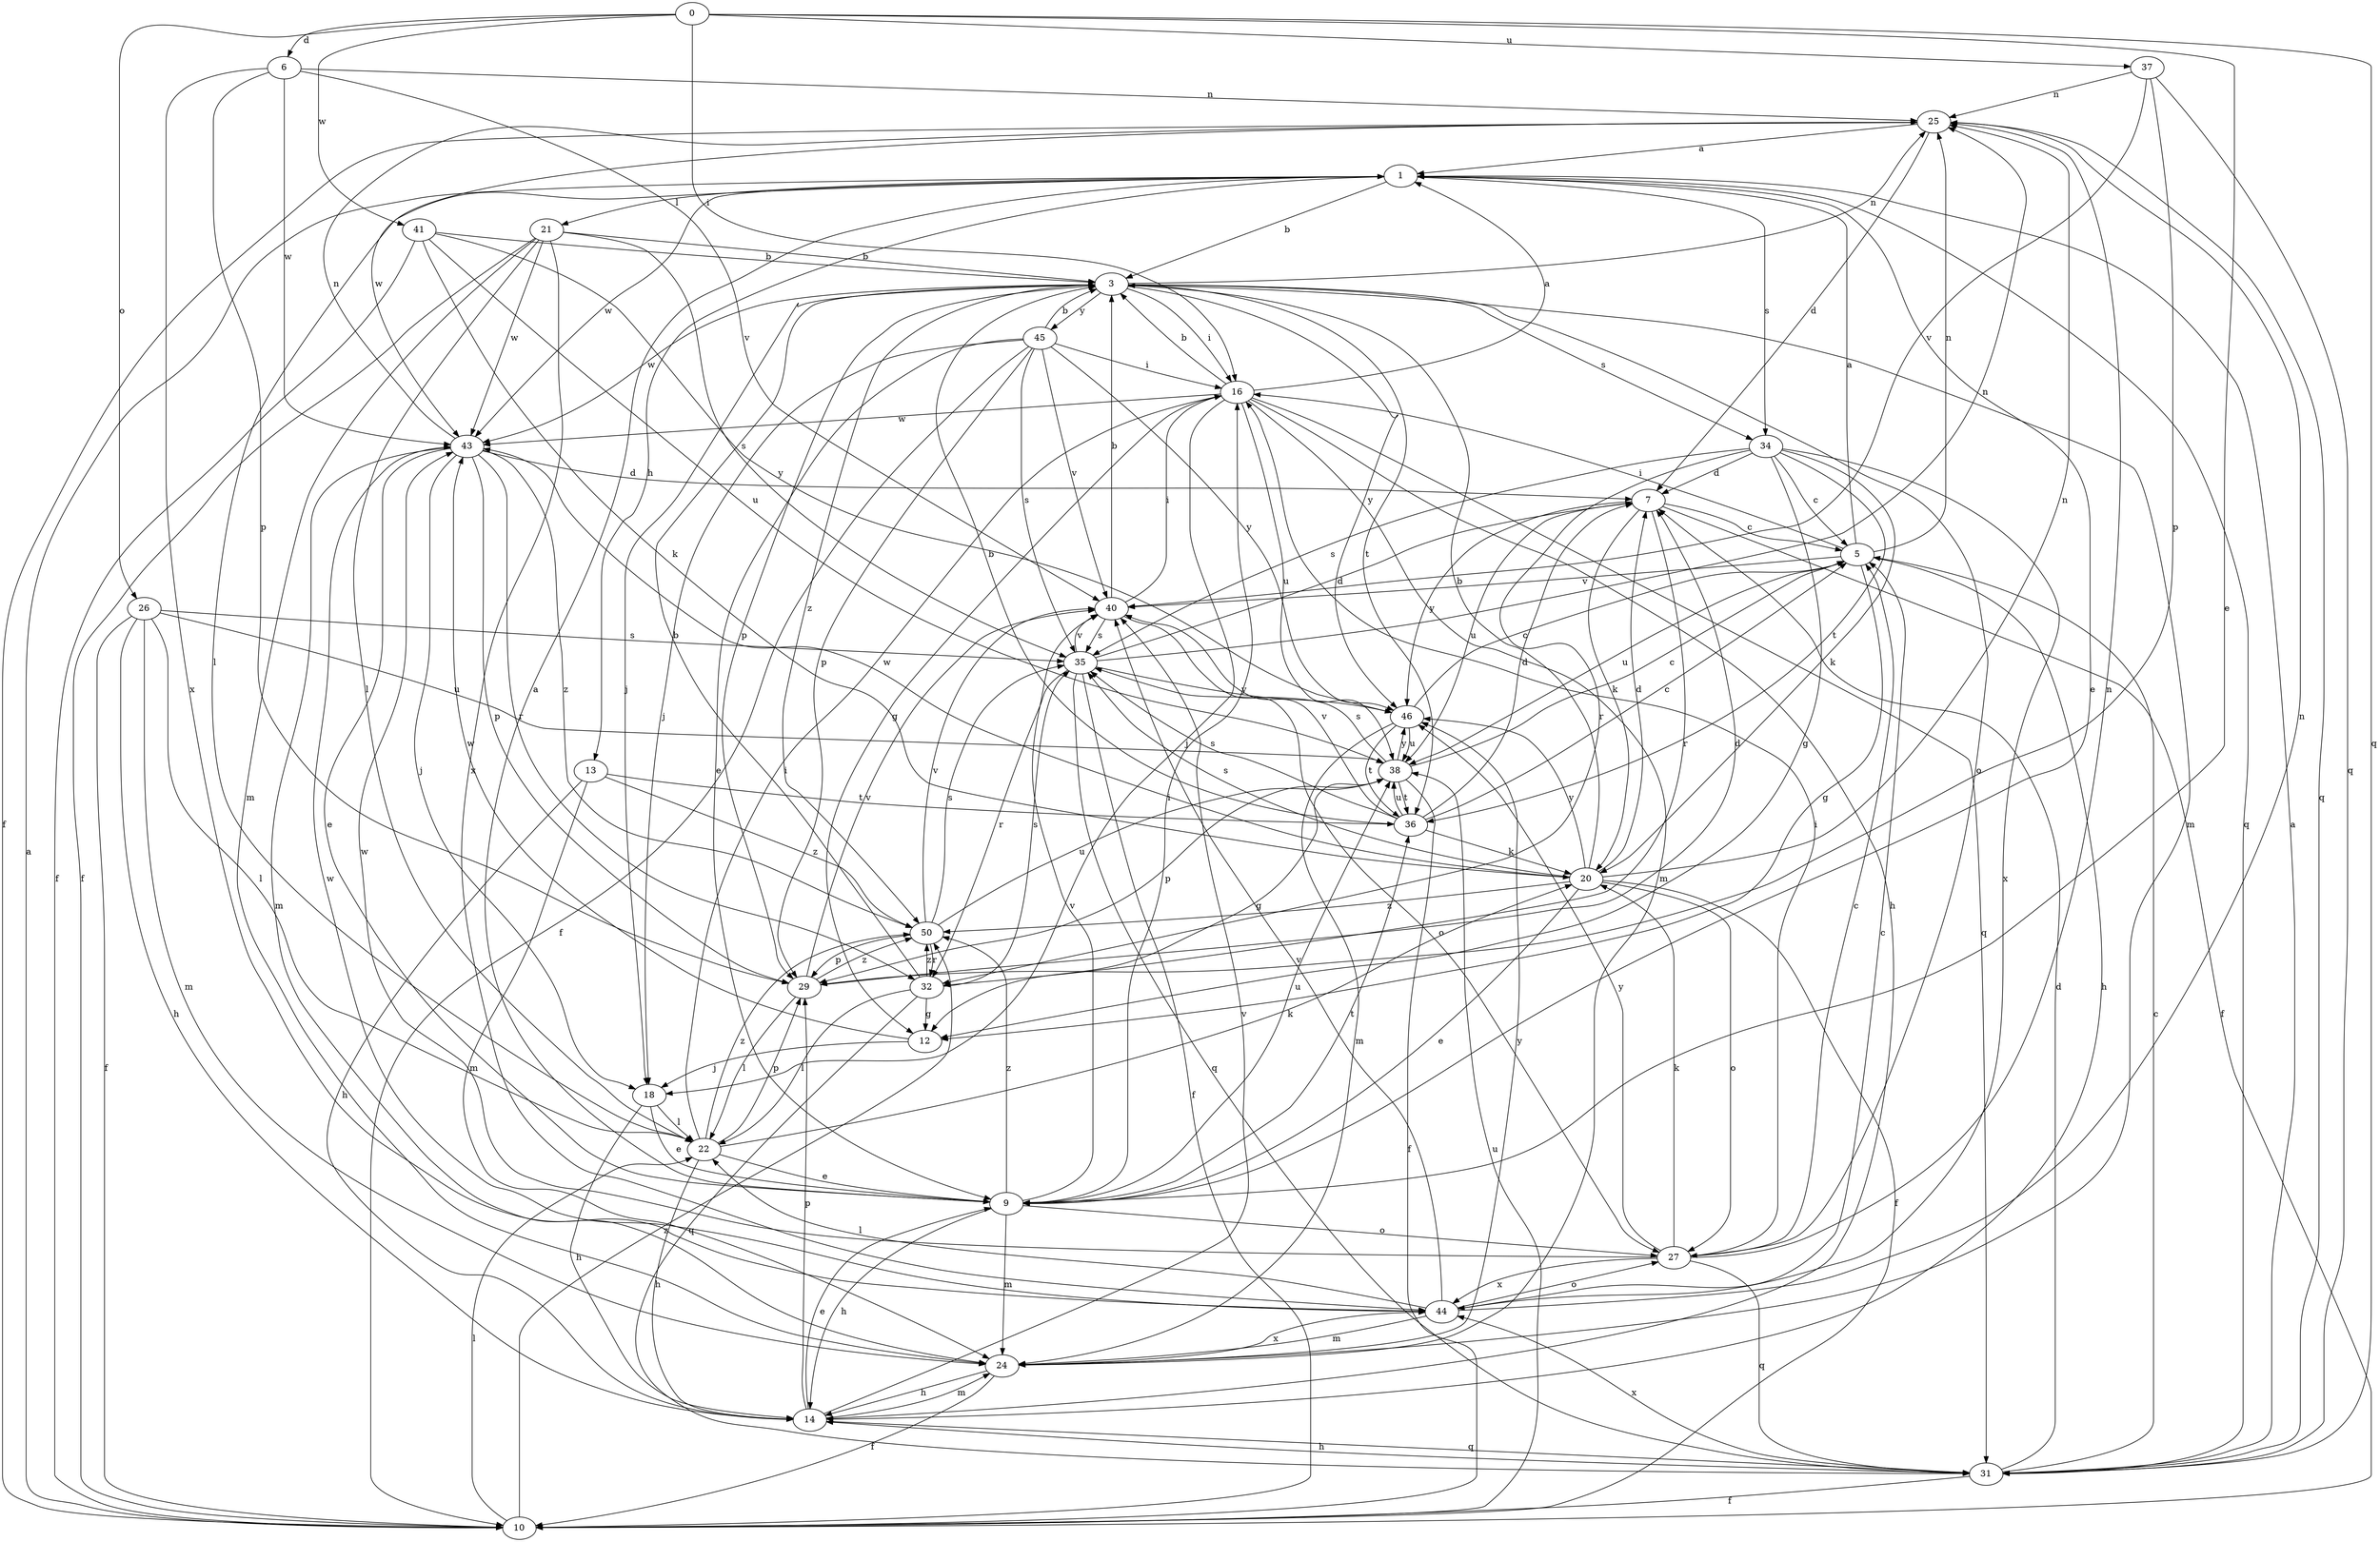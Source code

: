 strict digraph  {
0;
1;
3;
5;
6;
7;
9;
10;
12;
13;
14;
16;
18;
20;
21;
22;
24;
25;
26;
27;
29;
31;
32;
34;
35;
36;
37;
38;
40;
41;
43;
44;
45;
46;
50;
0 -> 6  [label=d];
0 -> 9  [label=e];
0 -> 16  [label=i];
0 -> 26  [label=o];
0 -> 31  [label=q];
0 -> 37  [label=u];
0 -> 41  [label=w];
1 -> 3  [label=b];
1 -> 9  [label=e];
1 -> 13  [label=h];
1 -> 21  [label=l];
1 -> 22  [label=l];
1 -> 31  [label=q];
1 -> 34  [label=s];
1 -> 43  [label=w];
3 -> 16  [label=i];
3 -> 18  [label=j];
3 -> 24  [label=m];
3 -> 25  [label=n];
3 -> 27  [label=o];
3 -> 29  [label=p];
3 -> 34  [label=s];
3 -> 36  [label=t];
3 -> 43  [label=w];
3 -> 45  [label=y];
3 -> 46  [label=y];
3 -> 50  [label=z];
5 -> 1  [label=a];
5 -> 12  [label=g];
5 -> 14  [label=h];
5 -> 16  [label=i];
5 -> 25  [label=n];
5 -> 38  [label=u];
5 -> 40  [label=v];
6 -> 25  [label=n];
6 -> 29  [label=p];
6 -> 40  [label=v];
6 -> 43  [label=w];
6 -> 44  [label=x];
7 -> 5  [label=c];
7 -> 10  [label=f];
7 -> 20  [label=k];
7 -> 32  [label=r];
7 -> 38  [label=u];
7 -> 46  [label=y];
9 -> 1  [label=a];
9 -> 14  [label=h];
9 -> 16  [label=i];
9 -> 24  [label=m];
9 -> 27  [label=o];
9 -> 36  [label=t];
9 -> 38  [label=u];
9 -> 40  [label=v];
9 -> 50  [label=z];
10 -> 1  [label=a];
10 -> 22  [label=l];
10 -> 38  [label=u];
10 -> 50  [label=z];
12 -> 18  [label=j];
12 -> 43  [label=w];
13 -> 14  [label=h];
13 -> 24  [label=m];
13 -> 36  [label=t];
13 -> 50  [label=z];
14 -> 9  [label=e];
14 -> 24  [label=m];
14 -> 29  [label=p];
14 -> 31  [label=q];
14 -> 40  [label=v];
16 -> 1  [label=a];
16 -> 3  [label=b];
16 -> 12  [label=g];
16 -> 14  [label=h];
16 -> 18  [label=j];
16 -> 24  [label=m];
16 -> 31  [label=q];
16 -> 38  [label=u];
16 -> 43  [label=w];
18 -> 9  [label=e];
18 -> 14  [label=h];
18 -> 22  [label=l];
20 -> 3  [label=b];
20 -> 7  [label=d];
20 -> 9  [label=e];
20 -> 10  [label=f];
20 -> 25  [label=n];
20 -> 27  [label=o];
20 -> 35  [label=s];
20 -> 43  [label=w];
20 -> 46  [label=y];
20 -> 50  [label=z];
21 -> 3  [label=b];
21 -> 10  [label=f];
21 -> 22  [label=l];
21 -> 24  [label=m];
21 -> 35  [label=s];
21 -> 43  [label=w];
21 -> 44  [label=x];
22 -> 9  [label=e];
22 -> 14  [label=h];
22 -> 16  [label=i];
22 -> 20  [label=k];
22 -> 29  [label=p];
22 -> 50  [label=z];
24 -> 10  [label=f];
24 -> 14  [label=h];
24 -> 44  [label=x];
24 -> 46  [label=y];
25 -> 1  [label=a];
25 -> 7  [label=d];
25 -> 10  [label=f];
25 -> 31  [label=q];
25 -> 43  [label=w];
26 -> 10  [label=f];
26 -> 14  [label=h];
26 -> 22  [label=l];
26 -> 24  [label=m];
26 -> 35  [label=s];
26 -> 38  [label=u];
27 -> 5  [label=c];
27 -> 16  [label=i];
27 -> 20  [label=k];
27 -> 25  [label=n];
27 -> 31  [label=q];
27 -> 43  [label=w];
27 -> 44  [label=x];
27 -> 46  [label=y];
29 -> 7  [label=d];
29 -> 22  [label=l];
29 -> 40  [label=v];
29 -> 50  [label=z];
31 -> 1  [label=a];
31 -> 5  [label=c];
31 -> 7  [label=d];
31 -> 10  [label=f];
31 -> 14  [label=h];
31 -> 44  [label=x];
32 -> 3  [label=b];
32 -> 12  [label=g];
32 -> 22  [label=l];
32 -> 31  [label=q];
32 -> 35  [label=s];
32 -> 50  [label=z];
34 -> 5  [label=c];
34 -> 7  [label=d];
34 -> 12  [label=g];
34 -> 20  [label=k];
34 -> 32  [label=r];
34 -> 35  [label=s];
34 -> 36  [label=t];
34 -> 44  [label=x];
35 -> 7  [label=d];
35 -> 10  [label=f];
35 -> 25  [label=n];
35 -> 31  [label=q];
35 -> 32  [label=r];
35 -> 40  [label=v];
35 -> 46  [label=y];
36 -> 3  [label=b];
36 -> 5  [label=c];
36 -> 7  [label=d];
36 -> 20  [label=k];
36 -> 35  [label=s];
36 -> 38  [label=u];
36 -> 40  [label=v];
37 -> 25  [label=n];
37 -> 29  [label=p];
37 -> 31  [label=q];
37 -> 40  [label=v];
38 -> 5  [label=c];
38 -> 10  [label=f];
38 -> 12  [label=g];
38 -> 29  [label=p];
38 -> 35  [label=s];
38 -> 36  [label=t];
38 -> 46  [label=y];
40 -> 3  [label=b];
40 -> 16  [label=i];
40 -> 27  [label=o];
40 -> 35  [label=s];
41 -> 3  [label=b];
41 -> 10  [label=f];
41 -> 20  [label=k];
41 -> 38  [label=u];
41 -> 46  [label=y];
43 -> 7  [label=d];
43 -> 9  [label=e];
43 -> 18  [label=j];
43 -> 24  [label=m];
43 -> 25  [label=n];
43 -> 29  [label=p];
43 -> 32  [label=r];
43 -> 50  [label=z];
44 -> 5  [label=c];
44 -> 22  [label=l];
44 -> 24  [label=m];
44 -> 25  [label=n];
44 -> 27  [label=o];
44 -> 40  [label=v];
44 -> 43  [label=w];
45 -> 3  [label=b];
45 -> 9  [label=e];
45 -> 10  [label=f];
45 -> 16  [label=i];
45 -> 18  [label=j];
45 -> 29  [label=p];
45 -> 35  [label=s];
45 -> 40  [label=v];
45 -> 46  [label=y];
46 -> 5  [label=c];
46 -> 24  [label=m];
46 -> 36  [label=t];
46 -> 38  [label=u];
50 -> 29  [label=p];
50 -> 32  [label=r];
50 -> 35  [label=s];
50 -> 38  [label=u];
50 -> 40  [label=v];
}
